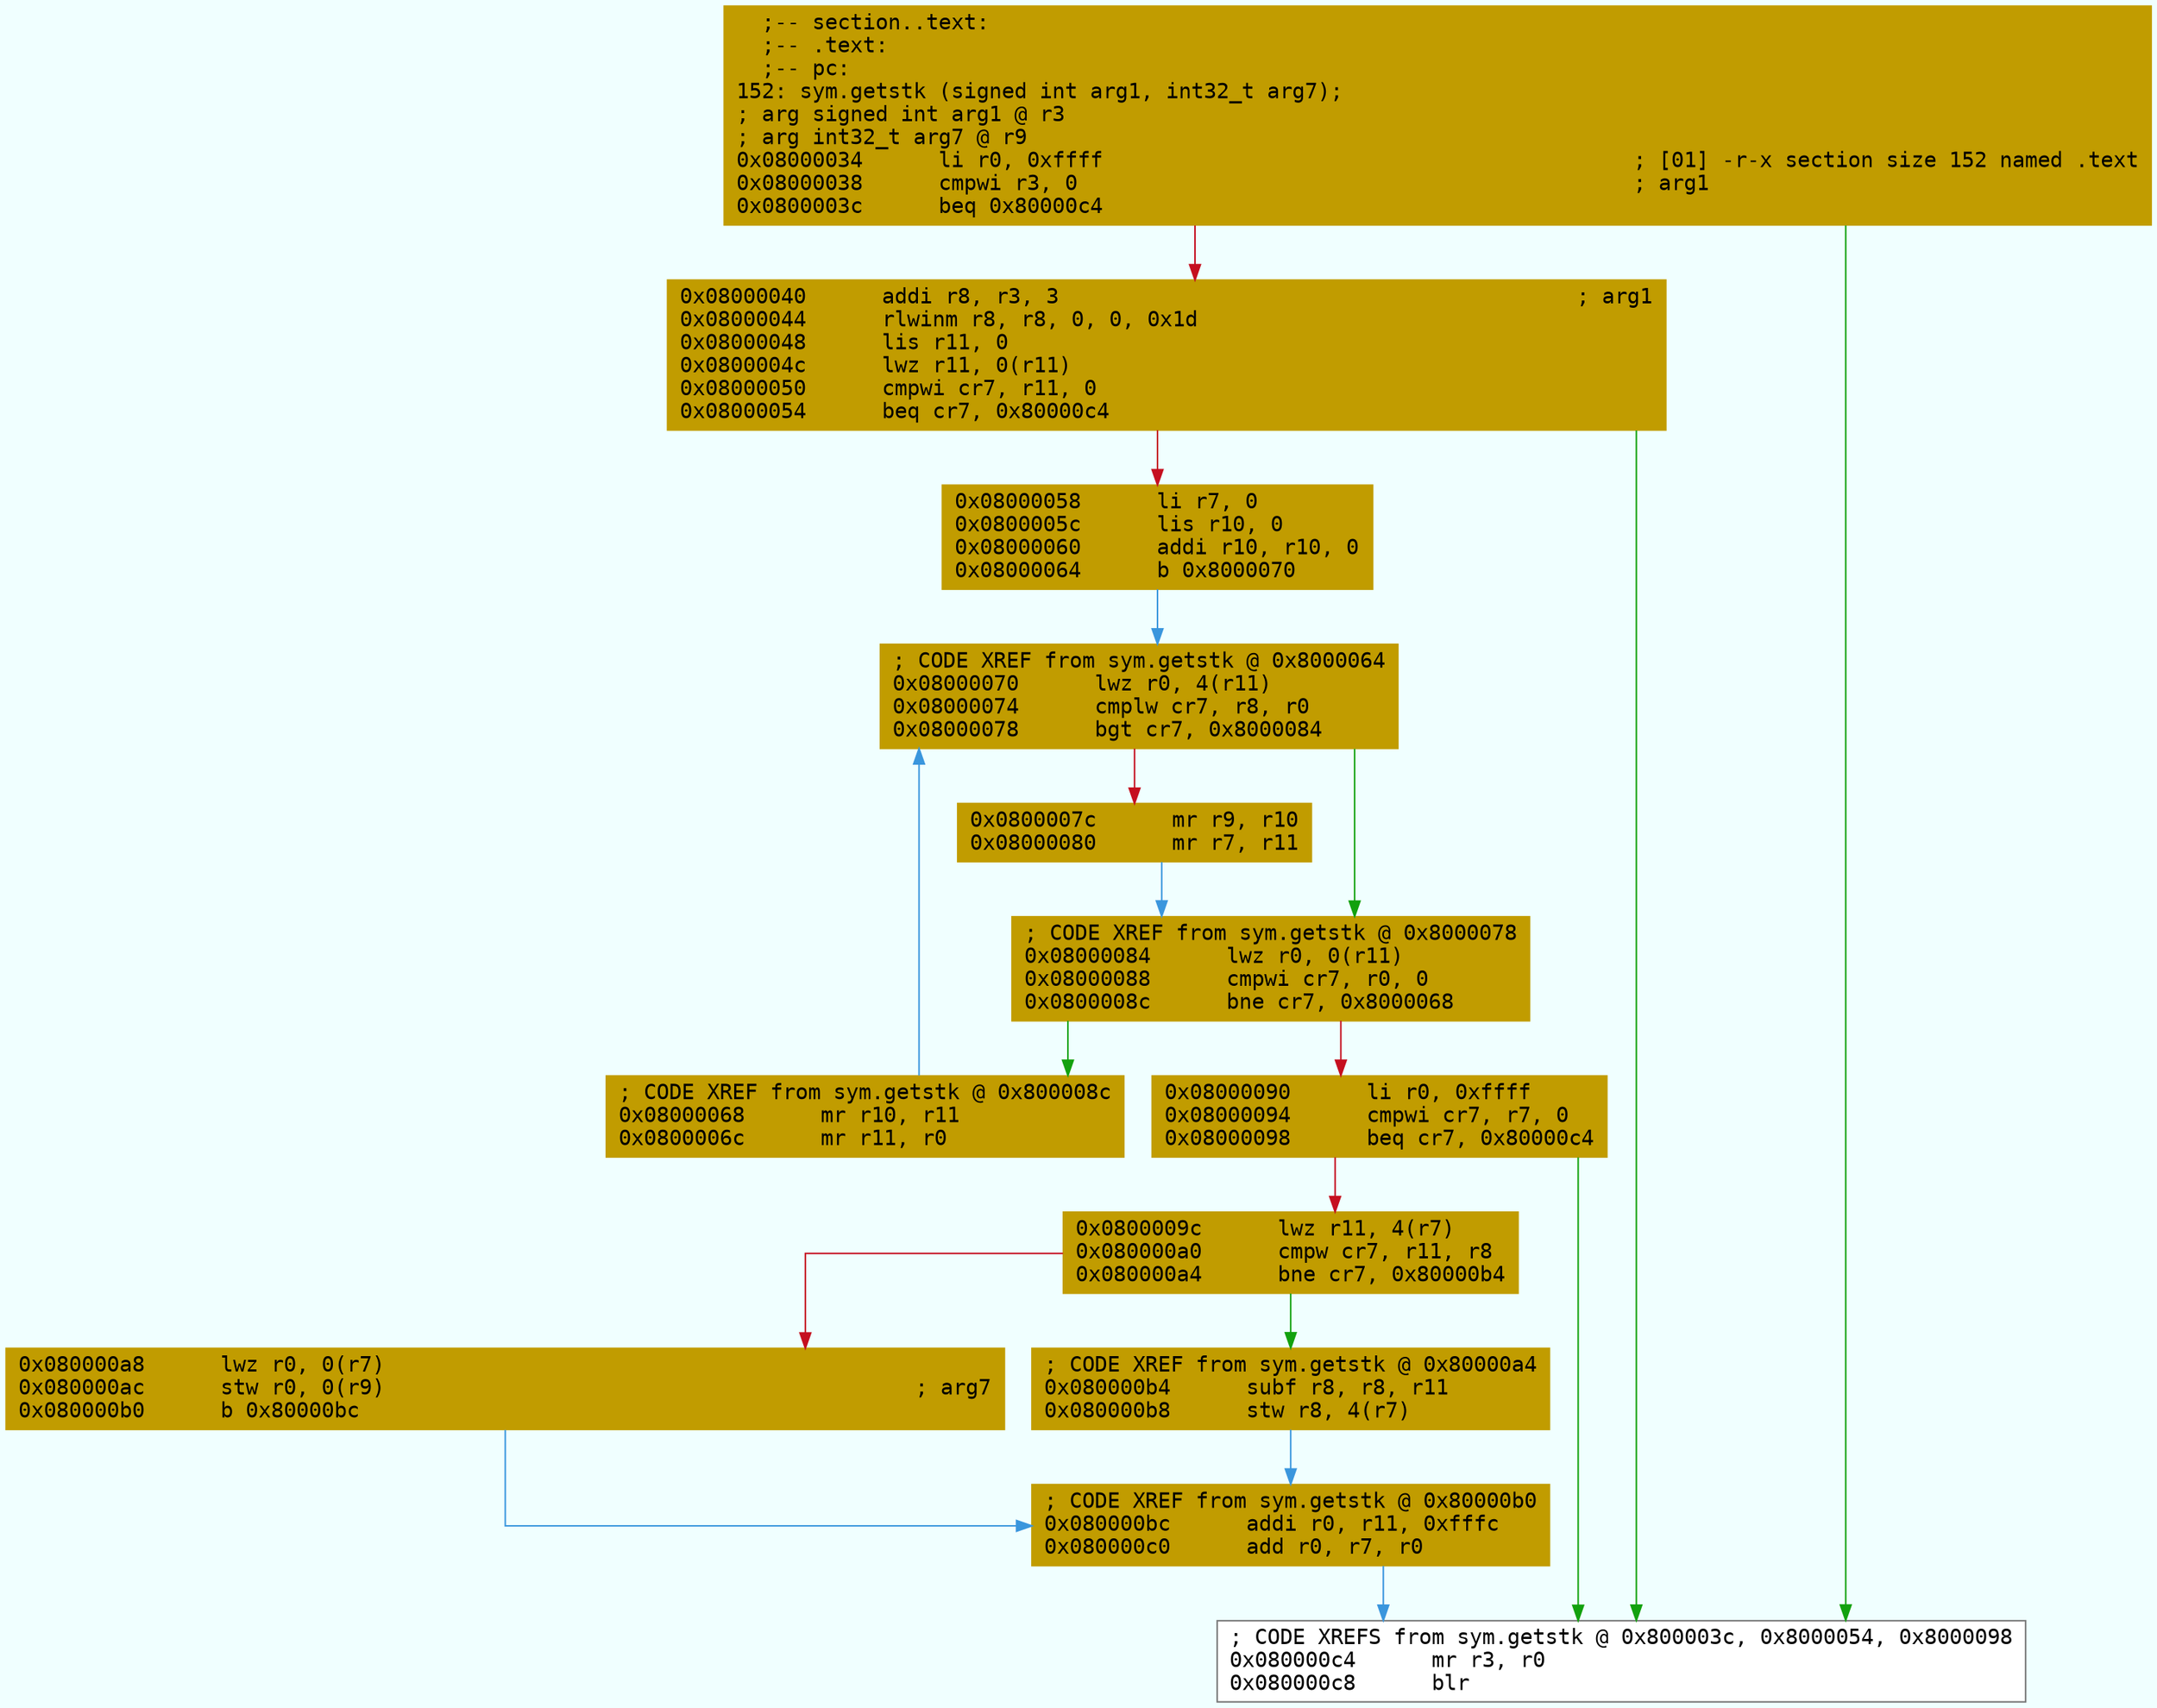 digraph code {
	graph [bgcolor=azure fontsize=8 fontname="Courier" splines="ortho"];
	node [fillcolor=gray style=filled shape=box];
	edge [arrowhead="normal"];
	"0x08000034" [URL="sym.getstk/0x08000034", fillcolor="#c19c00",color="#c19c00", fontname="Courier",label="  ;-- section..text:\l  ;-- .text:\l  ;-- pc:\l152: sym.getstk (signed int arg1, int32_t arg7);\l; arg signed int arg1 @ r3\l; arg int32_t arg7 @ r9\l0x08000034      li r0, 0xffff                                          ; [01] -r-x section size 152 named .text\l0x08000038      cmpwi r3, 0                                            ; arg1\l0x0800003c      beq 0x80000c4\l"]
	"0x08000040" [URL="sym.getstk/0x08000040", fillcolor="#c19c00",color="#c19c00", fontname="Courier",label="0x08000040      addi r8, r3, 3                                         ; arg1\l0x08000044      rlwinm r8, r8, 0, 0, 0x1d\l0x08000048      lis r11, 0\l0x0800004c      lwz r11, 0(r11)\l0x08000050      cmpwi cr7, r11, 0\l0x08000054      beq cr7, 0x80000c4\l"]
	"0x08000058" [URL="sym.getstk/0x08000058", fillcolor="#c19c00",color="#c19c00", fontname="Courier",label="0x08000058      li r7, 0\l0x0800005c      lis r10, 0\l0x08000060      addi r10, r10, 0\l0x08000064      b 0x8000070\l"]
	"0x08000068" [URL="sym.getstk/0x08000068", fillcolor="#c19c00",color="#c19c00", fontname="Courier",label="; CODE XREF from sym.getstk @ 0x800008c\l0x08000068      mr r10, r11\l0x0800006c      mr r11, r0\l"]
	"0x08000070" [URL="sym.getstk/0x08000070", fillcolor="#c19c00",color="#c19c00", fontname="Courier",label="; CODE XREF from sym.getstk @ 0x8000064\l0x08000070      lwz r0, 4(r11)\l0x08000074      cmplw cr7, r8, r0\l0x08000078      bgt cr7, 0x8000084\l"]
	"0x0800007c" [URL="sym.getstk/0x0800007c", fillcolor="#c19c00",color="#c19c00", fontname="Courier",label="0x0800007c      mr r9, r10\l0x08000080      mr r7, r11\l"]
	"0x08000084" [URL="sym.getstk/0x08000084", fillcolor="#c19c00",color="#c19c00", fontname="Courier",label="; CODE XREF from sym.getstk @ 0x8000078\l0x08000084      lwz r0, 0(r11)\l0x08000088      cmpwi cr7, r0, 0\l0x0800008c      bne cr7, 0x8000068\l"]
	"0x08000090" [URL="sym.getstk/0x08000090", fillcolor="#c19c00",color="#c19c00", fontname="Courier",label="0x08000090      li r0, 0xffff\l0x08000094      cmpwi cr7, r7, 0\l0x08000098      beq cr7, 0x80000c4\l"]
	"0x0800009c" [URL="sym.getstk/0x0800009c", fillcolor="#c19c00",color="#c19c00", fontname="Courier",label="0x0800009c      lwz r11, 4(r7)\l0x080000a0      cmpw cr7, r11, r8\l0x080000a4      bne cr7, 0x80000b4\l"]
	"0x080000a8" [URL="sym.getstk/0x080000a8", fillcolor="#c19c00",color="#c19c00", fontname="Courier",label="0x080000a8      lwz r0, 0(r7)\l0x080000ac      stw r0, 0(r9)                                          ; arg7\l0x080000b0      b 0x80000bc\l"]
	"0x080000b4" [URL="sym.getstk/0x080000b4", fillcolor="#c19c00",color="#c19c00", fontname="Courier",label="; CODE XREF from sym.getstk @ 0x80000a4\l0x080000b4      subf r8, r8, r11\l0x080000b8      stw r8, 4(r7)\l"]
	"0x080000bc" [URL="sym.getstk/0x080000bc", fillcolor="#c19c00",color="#c19c00", fontname="Courier",label="; CODE XREF from sym.getstk @ 0x80000b0\l0x080000bc      addi r0, r11, 0xfffc\l0x080000c0      add r0, r7, r0\l"]
	"0x080000c4" [URL="sym.getstk/0x080000c4", fillcolor="white",color="#767676", fontname="Courier",label="; CODE XREFS from sym.getstk @ 0x800003c, 0x8000054, 0x8000098\l0x080000c4      mr r3, r0\l0x080000c8      blr\l"]
        "0x08000034" -> "0x080000c4" [color="#13a10e"];
        "0x08000034" -> "0x08000040" [color="#c50f1f"];
        "0x08000040" -> "0x080000c4" [color="#13a10e"];
        "0x08000040" -> "0x08000058" [color="#c50f1f"];
        "0x08000058" -> "0x08000070" [color="#3a96dd"];
        "0x08000068" -> "0x08000070" [color="#3a96dd"];
        "0x08000070" -> "0x08000084" [color="#13a10e"];
        "0x08000070" -> "0x0800007c" [color="#c50f1f"];
        "0x0800007c" -> "0x08000084" [color="#3a96dd"];
        "0x08000084" -> "0x08000068" [color="#13a10e"];
        "0x08000084" -> "0x08000090" [color="#c50f1f"];
        "0x08000090" -> "0x080000c4" [color="#13a10e"];
        "0x08000090" -> "0x0800009c" [color="#c50f1f"];
        "0x0800009c" -> "0x080000b4" [color="#13a10e"];
        "0x0800009c" -> "0x080000a8" [color="#c50f1f"];
        "0x080000a8" -> "0x080000bc" [color="#3a96dd"];
        "0x080000b4" -> "0x080000bc" [color="#3a96dd"];
        "0x080000bc" -> "0x080000c4" [color="#3a96dd"];
}
